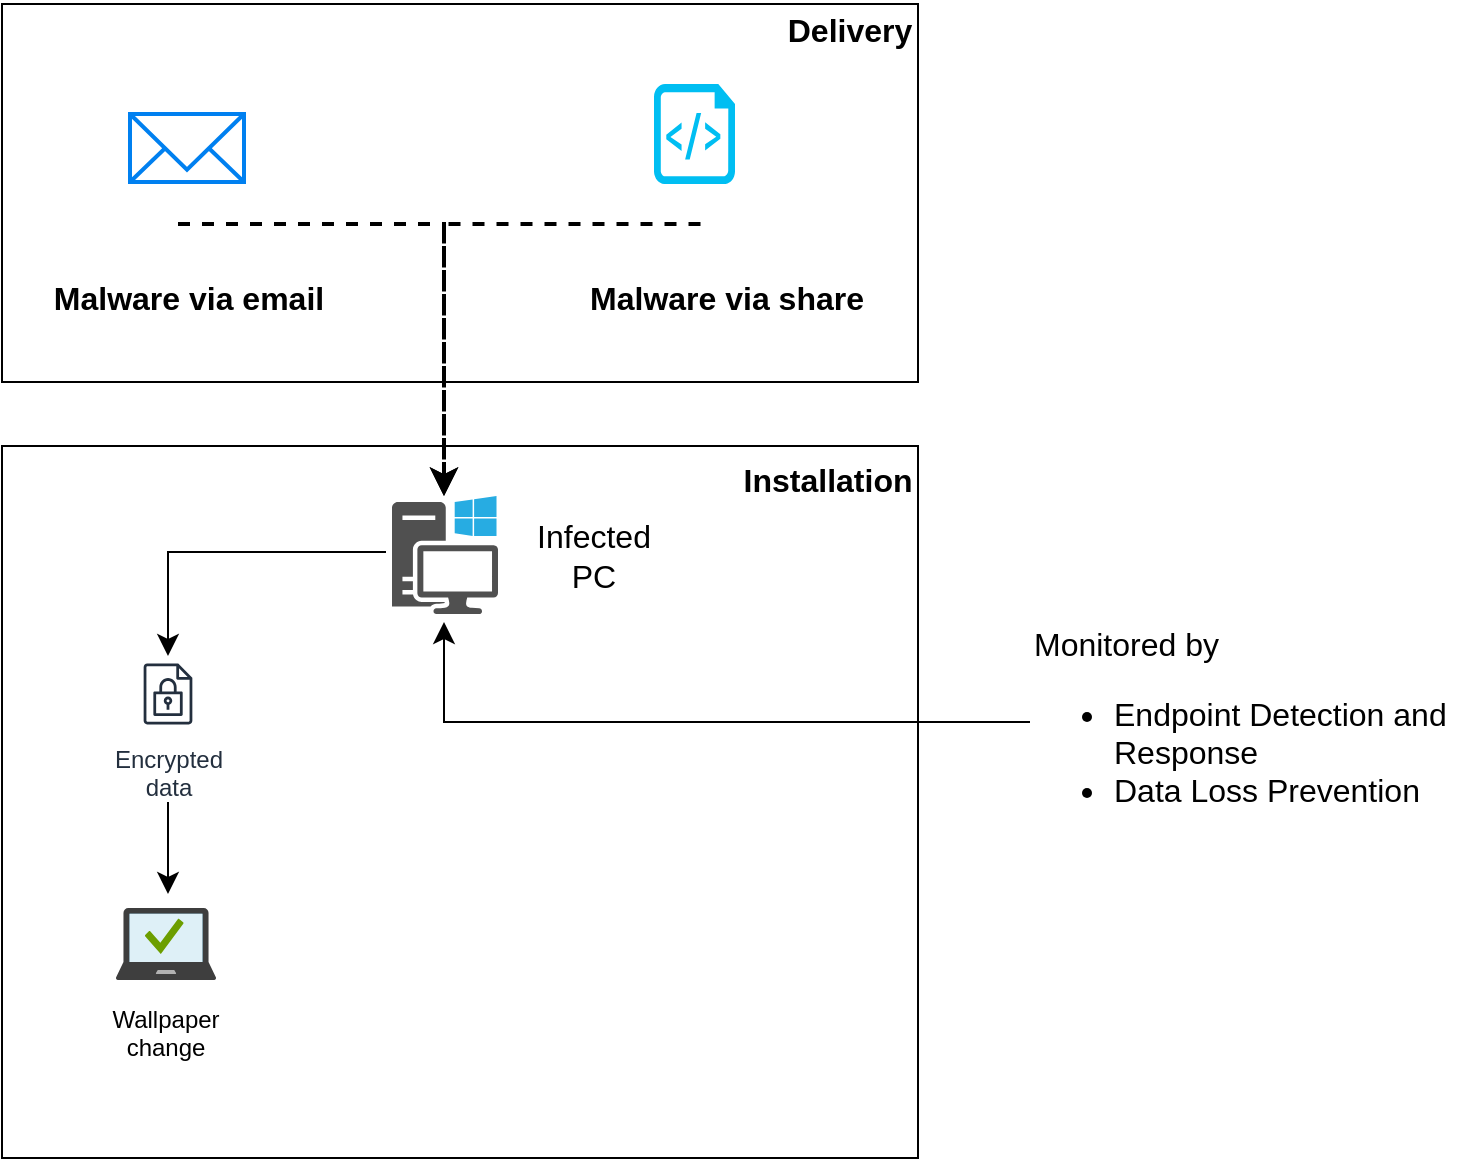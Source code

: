 <mxfile version="22.1.16" type="github">
  <diagram name="Page-1" id="lfiG4YUK4RrEmJoFa6z7">
    <mxGraphModel dx="1528" dy="1072" grid="0" gridSize="10" guides="1" tooltips="1" connect="1" arrows="1" fold="1" page="0" pageScale="1" pageWidth="827" pageHeight="1169" math="0" shadow="0">
      <root>
        <mxCell id="0" />
        <mxCell id="1" parent="0" />
        <mxCell id="AX1FQ8XLD_xJSGHUXn4Q-18" value="" style="rounded=0;whiteSpace=wrap;html=1;fontSize=16;" vertex="1" parent="1">
          <mxGeometry x="-560" y="159" width="458" height="356" as="geometry" />
        </mxCell>
        <mxCell id="AX1FQ8XLD_xJSGHUXn4Q-17" value="" style="rounded=0;whiteSpace=wrap;html=1;fontSize=16;" vertex="1" parent="1">
          <mxGeometry x="-560" y="-62" width="458" height="189" as="geometry" />
        </mxCell>
        <mxCell id="AX1FQ8XLD_xJSGHUXn4Q-2" value="" style="sketch=0;pointerEvents=1;shadow=0;dashed=0;html=1;strokeColor=none;fillColor=#505050;labelPosition=center;verticalLabelPosition=bottom;verticalAlign=top;outlineConnect=0;align=center;shape=mxgraph.office.devices.workstation_pc;fontSize=16;" vertex="1" parent="1">
          <mxGeometry x="-365" y="184" width="53" height="59" as="geometry" />
        </mxCell>
        <mxCell id="AX1FQ8XLD_xJSGHUXn4Q-4" value="" style="html=1;verticalLabelPosition=bottom;align=center;labelBackgroundColor=#ffffff;verticalAlign=top;strokeWidth=2;strokeColor=#0080F0;shadow=0;dashed=0;shape=mxgraph.ios7.icons.mail;fontSize=16;" vertex="1" parent="1">
          <mxGeometry x="-496" y="-7" width="57" height="34" as="geometry" />
        </mxCell>
        <mxCell id="AX1FQ8XLD_xJSGHUXn4Q-3" value="" style="shape=image;html=1;verticalAlign=top;verticalLabelPosition=bottom;labelBackgroundColor=#ffffff;imageAspect=0;aspect=fixed;image=https://cdn4.iconfinder.com/data/icons/crime-and-security-24/64/36-128.png;fontSize=16;" vertex="1" parent="1">
          <mxGeometry x="-472" y="-1" width="49" height="49" as="geometry" />
        </mxCell>
        <mxCell id="AX1FQ8XLD_xJSGHUXn4Q-6" value="" style="verticalLabelPosition=bottom;html=1;verticalAlign=top;align=center;strokeColor=none;fillColor=#00BEF2;shape=mxgraph.azure.script_file;pointerEvents=1;fontSize=16;" vertex="1" parent="1">
          <mxGeometry x="-234" y="-22" width="40.5" height="50" as="geometry" />
        </mxCell>
        <mxCell id="AX1FQ8XLD_xJSGHUXn4Q-5" value="" style="shape=image;html=1;verticalAlign=top;verticalLabelPosition=bottom;labelBackgroundColor=#ffffff;imageAspect=0;aspect=fixed;image=https://cdn4.iconfinder.com/data/icons/crime-and-security-24/64/36-128.png;fontSize=16;" vertex="1" parent="1">
          <mxGeometry x="-223" y="-1" width="49" height="49" as="geometry" />
        </mxCell>
        <mxCell id="AX1FQ8XLD_xJSGHUXn4Q-8" value="" style="edgeStyle=elbowEdgeStyle;elbow=horizontal;endArrow=classic;html=1;curved=0;rounded=0;endSize=8;startSize=8;fontSize=12;exitX=0;exitY=1;exitDx=0;exitDy=0;strokeWidth=2;dashed=1;" edge="1" parent="1" source="AX1FQ8XLD_xJSGHUXn4Q-3" target="AX1FQ8XLD_xJSGHUXn4Q-2">
          <mxGeometry width="50" height="50" relative="1" as="geometry">
            <mxPoint x="-182" y="314" as="sourcePoint" />
            <mxPoint x="-132" y="264" as="targetPoint" />
            <Array as="points">
              <mxPoint x="-339" y="98" />
            </Array>
          </mxGeometry>
        </mxCell>
        <mxCell id="AX1FQ8XLD_xJSGHUXn4Q-9" value="" style="edgeStyle=elbowEdgeStyle;elbow=horizontal;endArrow=classic;html=1;curved=0;rounded=0;endSize=8;startSize=8;fontSize=12;exitX=0.25;exitY=1;exitDx=0;exitDy=0;strokeWidth=2;dashed=1;" edge="1" parent="1" source="AX1FQ8XLD_xJSGHUXn4Q-5" target="AX1FQ8XLD_xJSGHUXn4Q-2">
          <mxGeometry width="50" height="50" relative="1" as="geometry">
            <mxPoint x="-462" y="58" as="sourcePoint" />
            <mxPoint x="-329" y="158" as="targetPoint" />
            <Array as="points">
              <mxPoint x="-339" y="55" />
            </Array>
          </mxGeometry>
        </mxCell>
        <mxCell id="AX1FQ8XLD_xJSGHUXn4Q-10" value="Malware via share" style="text;strokeColor=none;fillColor=none;html=1;fontSize=16;fontStyle=1;verticalAlign=middle;align=center;" vertex="1" parent="1">
          <mxGeometry x="-248.5" y="65" width="100" height="40" as="geometry" />
        </mxCell>
        <mxCell id="AX1FQ8XLD_xJSGHUXn4Q-11" value="Malware via email" style="text;strokeColor=none;fillColor=none;html=1;fontSize=16;fontStyle=1;verticalAlign=middle;align=center;" vertex="1" parent="1">
          <mxGeometry x="-517.5" y="65" width="100" height="40" as="geometry" />
        </mxCell>
        <mxCell id="AX1FQ8XLD_xJSGHUXn4Q-13" value="Infected PC" style="text;html=1;strokeColor=none;fillColor=none;align=center;verticalAlign=middle;whiteSpace=wrap;rounded=0;fontSize=16;" vertex="1" parent="1">
          <mxGeometry x="-294" y="198.5" width="60" height="30" as="geometry" />
        </mxCell>
        <mxCell id="AX1FQ8XLD_xJSGHUXn4Q-15" value="" style="edgeStyle=segmentEdgeStyle;endArrow=classic;html=1;curved=0;rounded=0;endSize=8;startSize=8;fontSize=12;exitX=0;exitY=0.5;exitDx=0;exitDy=0;" edge="1" parent="1" source="AX1FQ8XLD_xJSGHUXn4Q-16">
          <mxGeometry width="50" height="50" relative="1" as="geometry">
            <mxPoint x="-182" y="302" as="sourcePoint" />
            <mxPoint x="-339" y="247" as="targetPoint" />
          </mxGeometry>
        </mxCell>
        <mxCell id="AX1FQ8XLD_xJSGHUXn4Q-16" value="&lt;div&gt;Monitored by&lt;/div&gt;&lt;ul&gt;&lt;li&gt;Endpoint Detection and Response&lt;/li&gt;&lt;li&gt;Data Loss Prevention&lt;/li&gt;&lt;/ul&gt;" style="text;strokeColor=none;fillColor=none;html=1;whiteSpace=wrap;verticalAlign=middle;overflow=hidden;fontSize=16;" vertex="1" parent="1">
          <mxGeometry x="-46" y="246" width="219" height="102" as="geometry" />
        </mxCell>
        <mxCell id="AX1FQ8XLD_xJSGHUXn4Q-20" value="Installation" style="text;html=1;strokeColor=none;fillColor=none;align=center;verticalAlign=middle;whiteSpace=wrap;rounded=0;fontSize=16;fontStyle=1" vertex="1" parent="1">
          <mxGeometry x="-177" y="161" width="60" height="30" as="geometry" />
        </mxCell>
        <mxCell id="AX1FQ8XLD_xJSGHUXn4Q-21" value="Delivery" style="text;html=1;strokeColor=none;fillColor=none;align=center;verticalAlign=middle;whiteSpace=wrap;rounded=0;fontSize=16;fontStyle=1" vertex="1" parent="1">
          <mxGeometry x="-166" y="-64" width="60" height="30" as="geometry" />
        </mxCell>
        <mxCell id="AX1FQ8XLD_xJSGHUXn4Q-24" value="" style="edgeStyle=segmentEdgeStyle;endArrow=classic;html=1;curved=0;rounded=0;endSize=8;startSize=8;fontSize=12;" edge="1" parent="1" target="AX1FQ8XLD_xJSGHUXn4Q-25">
          <mxGeometry width="50" height="50" relative="1" as="geometry">
            <mxPoint x="-368" y="212" as="sourcePoint" />
            <mxPoint x="-453" y="321" as="targetPoint" />
            <Array as="points" />
          </mxGeometry>
        </mxCell>
        <mxCell id="AX1FQ8XLD_xJSGHUXn4Q-25" value="Encrypted&#xa;data" style="sketch=0;outlineConnect=0;fontColor=#232F3E;gradientColor=none;strokeColor=#232F3E;fillColor=#ffffff;dashed=0;verticalLabelPosition=bottom;verticalAlign=top;align=center;html=1;fontSize=12;fontStyle=0;aspect=fixed;shape=mxgraph.aws4.resourceIcon;resIcon=mxgraph.aws4.encrypted_data;" vertex="1" parent="1">
          <mxGeometry x="-496" y="264" width="38" height="38" as="geometry" />
        </mxCell>
        <mxCell id="AX1FQ8XLD_xJSGHUXn4Q-26" value="" style="image;sketch=0;aspect=fixed;html=1;points=[];align=center;fontSize=12;image=img/lib/mscae/Managed_Desktop.svg;" vertex="1" parent="1">
          <mxGeometry x="-503" y="390" width="50" height="36" as="geometry" />
        </mxCell>
        <mxCell id="AX1FQ8XLD_xJSGHUXn4Q-27" value="" style="endArrow=classic;html=1;rounded=0;fontSize=12;startSize=8;endSize=8;curved=1;" edge="1" parent="1">
          <mxGeometry width="50" height="50" relative="1" as="geometry">
            <mxPoint x="-477" y="337" as="sourcePoint" />
            <mxPoint x="-477" y="383" as="targetPoint" />
          </mxGeometry>
        </mxCell>
        <mxCell id="AX1FQ8XLD_xJSGHUXn4Q-30" value="Wallpaper change" style="text;strokeColor=none;fillColor=none;align=center;verticalAlign=middle;spacingLeft=4;spacingRight=4;overflow=hidden;points=[[0,0.5],[1,0.5]];portConstraint=eastwest;rotatable=0;whiteSpace=wrap;html=1;" vertex="1" parent="1">
          <mxGeometry x="-518" y="436" width="80" height="32" as="geometry" />
        </mxCell>
      </root>
    </mxGraphModel>
  </diagram>
</mxfile>
